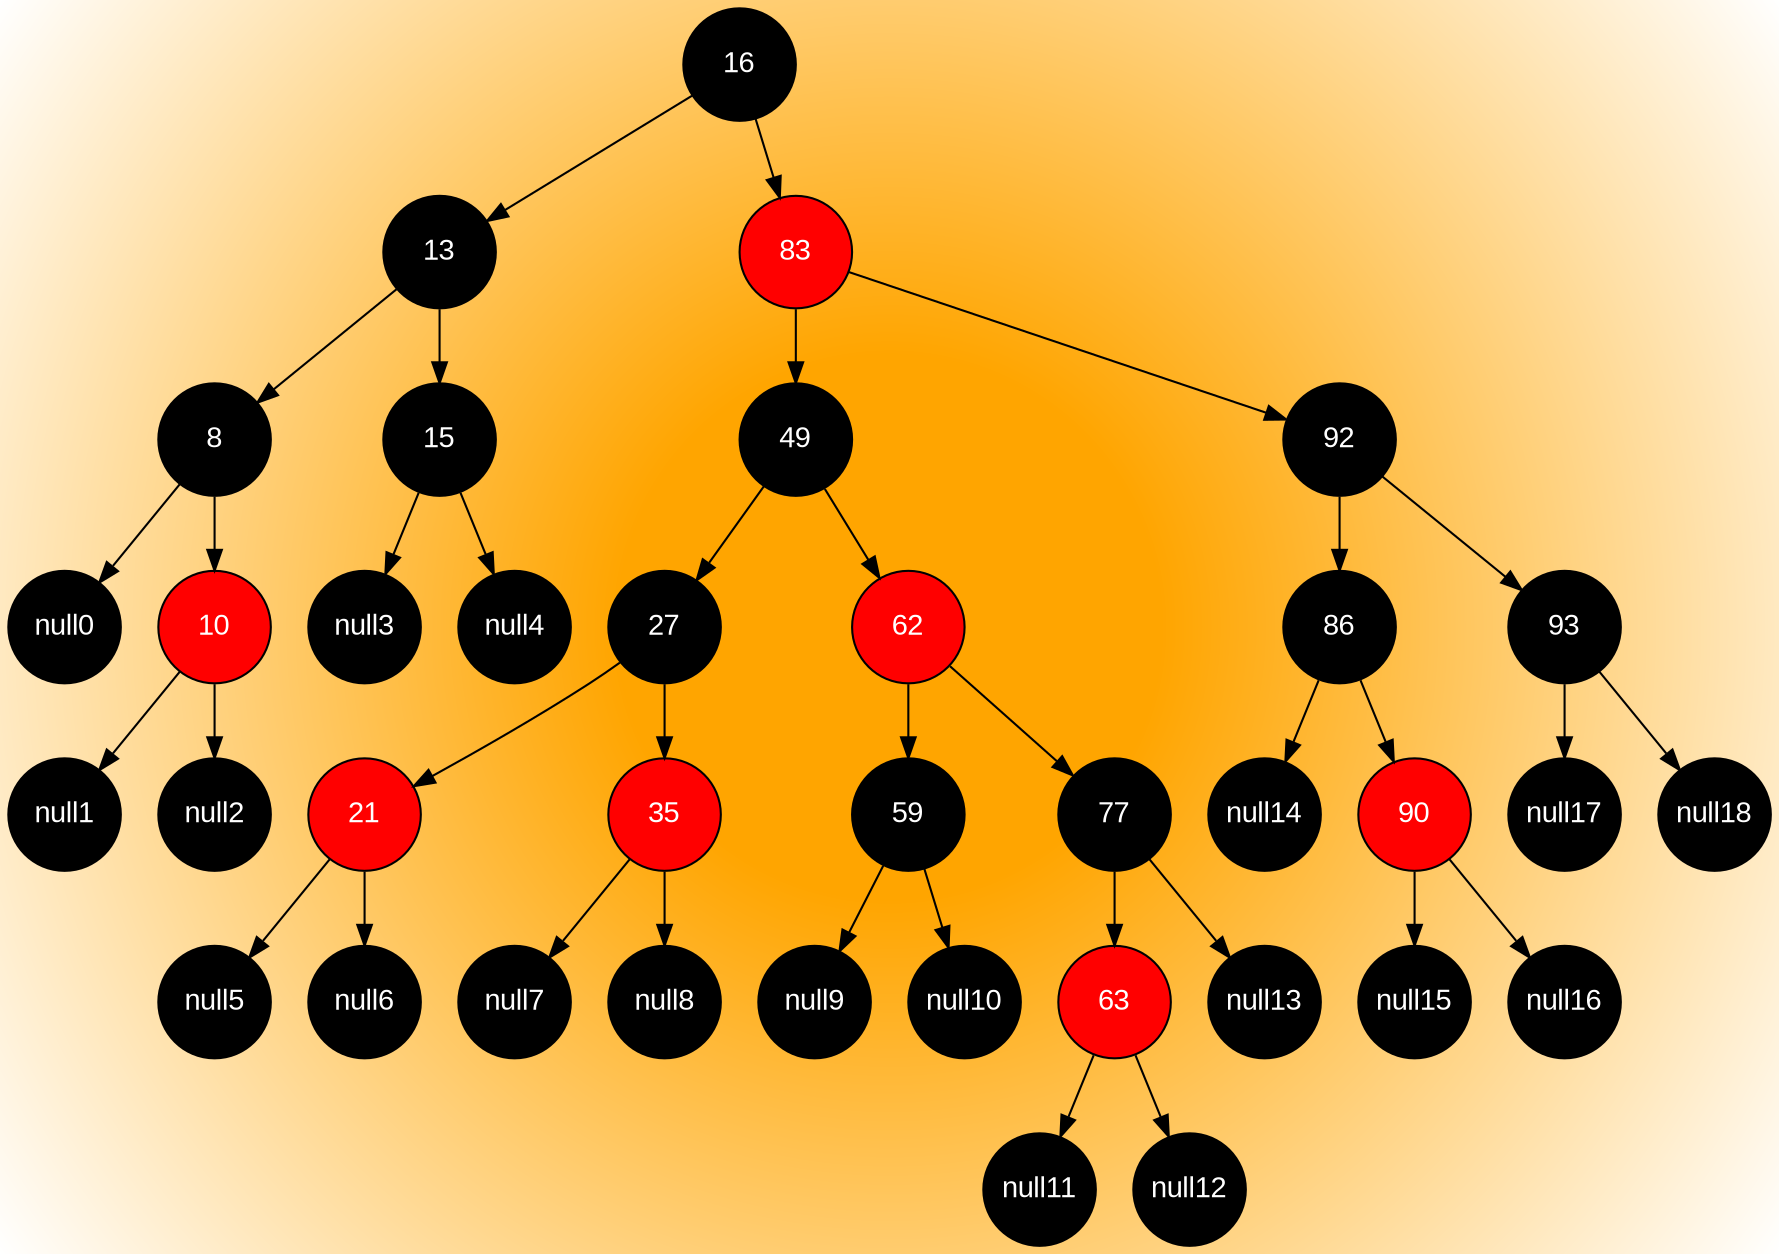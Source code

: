 digraph BST {
    graph [style=radial bgcolor="orange:white"] node [shape = circle width = 0.75 fixedsize = true fontname="Arial" fontcolor=white style = filled];
    16[label=16 fillcolor=black] 16-> 13;
    13[label=13 fillcolor=black] 13-> 8;
    null0 [fillcolor=black];
    8[label=8 fillcolor=black]; 8-> null0;
    8[label=8 fillcolor=black]; 8-> 10;
    null1 [fillcolor=black];
    10[label=10 fillcolor=red]; 10-> null1;
    null2 [fillcolor=black];
    10[label=10 fillcolor=red]; 10-> null2;
    13[label=13 fillcolor=black]; 13-> 15;
    null3 [fillcolor=black];
    15[label=15 fillcolor=black]; 15-> null3;
    null4 [fillcolor=black];
    15[label=15 fillcolor=black]; 15-> null4;
    16[label=16 fillcolor=black]; 16-> 83;
    83[label=83 fillcolor=red] 83-> 49;
    49[label=49 fillcolor=black] 49-> 27;
    27[label=27 fillcolor=black] 27-> 21;
    null5 [fillcolor=black];
    21[label=21 fillcolor=red]; 21-> null5;
    null6 [fillcolor=black];
    21[label=21 fillcolor=red]; 21-> null6;
    27[label=27 fillcolor=black]; 27-> 35;
    null7 [fillcolor=black];
    35[label=35 fillcolor=red]; 35-> null7;
    null8 [fillcolor=black];
    35[label=35 fillcolor=red]; 35-> null8;
    49[label=49 fillcolor=black]; 49-> 62;
    62[label=62 fillcolor=red] 62-> 59;
    null9 [fillcolor=black];
    59[label=59 fillcolor=black]; 59-> null9;
    null10 [fillcolor=black];
    59[label=59 fillcolor=black]; 59-> null10;
    62[label=62 fillcolor=red]; 62-> 77;
    77[label=77 fillcolor=black] 77-> 63;
    null11 [fillcolor=black];
    63[label=63 fillcolor=red]; 63-> null11;
    null12 [fillcolor=black];
    63[label=63 fillcolor=red]; 63-> null12;
    null13 [fillcolor=black];
    77[label=77 fillcolor=black]; 77-> null13;
    83[label=83 fillcolor=red]; 83-> 92;
    92[label=92 fillcolor=black] 92-> 86;
    null14 [fillcolor=black];
    86[label=86 fillcolor=black]; 86-> null14;
    86[label=86 fillcolor=black]; 86-> 90;
    null15 [fillcolor=black];
    90[label=90 fillcolor=red]; 90-> null15;
    null16 [fillcolor=black];
    90[label=90 fillcolor=red]; 90-> null16;
    92[label=92 fillcolor=black]; 92-> 93;
    null17 [fillcolor=black];
    93[label=93 fillcolor=black]; 93-> null17;
    null18 [fillcolor=black];
    93[label=93 fillcolor=black]; 93-> null18;
}
